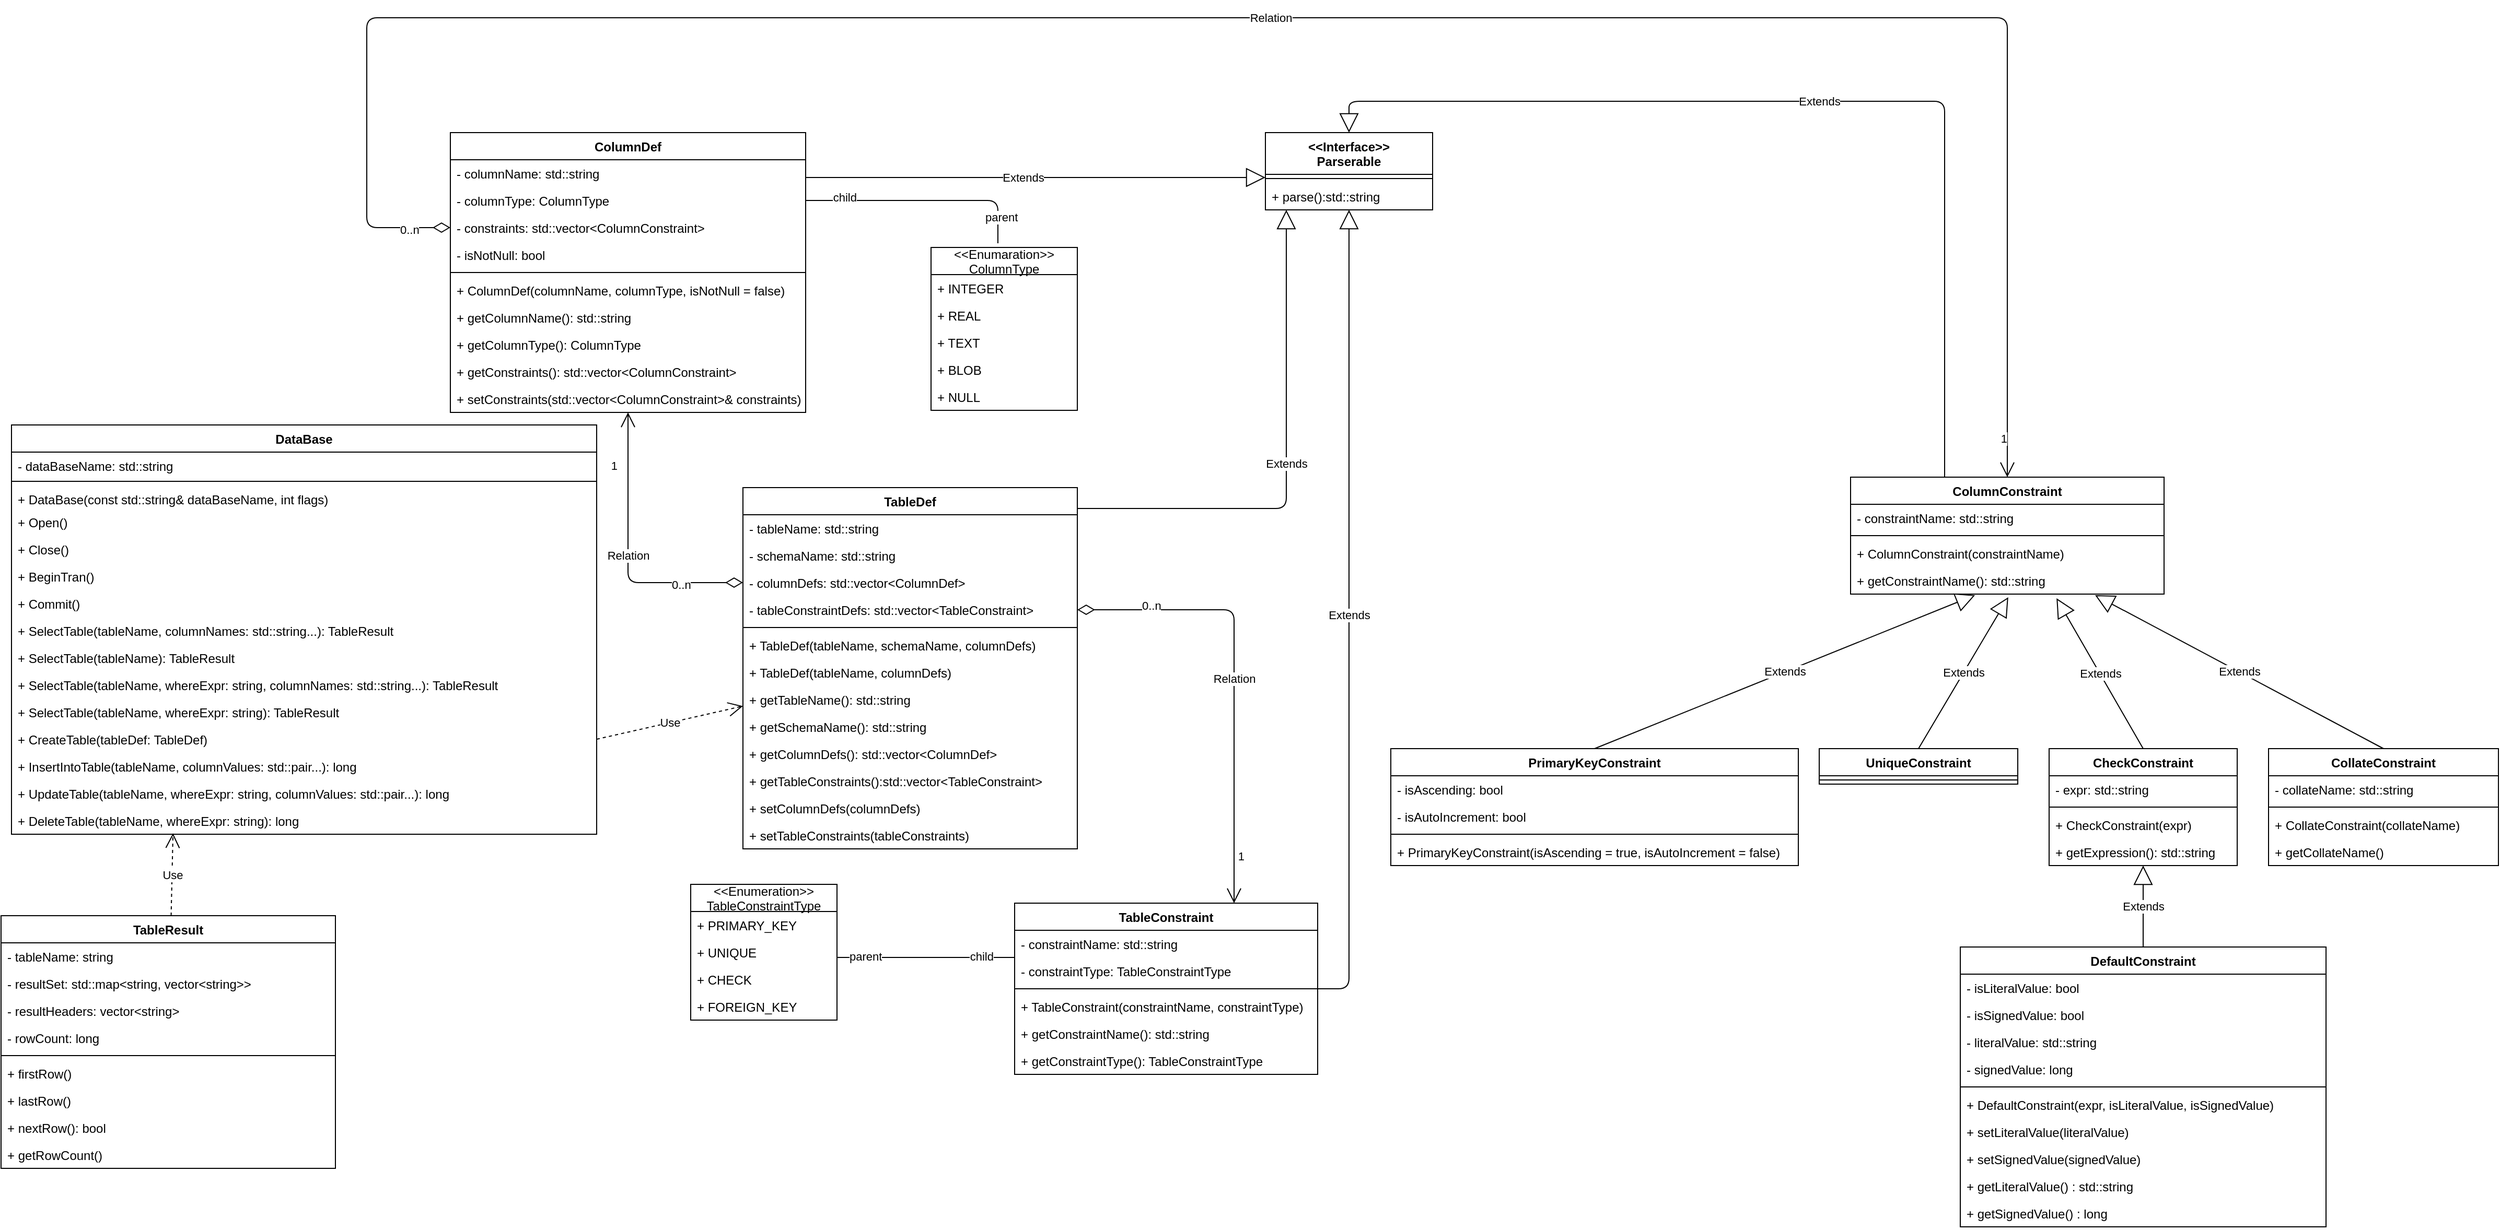 <mxfile version="14.6.6" type="device"><diagram id="dcwksEAKazmqYg_4bLDI" name="Page-1"><mxGraphModel dx="1434" dy="1906" grid="1" gridSize="10" guides="1" tooltips="1" connect="1" arrows="1" fold="1" page="1" pageScale="1" pageWidth="850" pageHeight="1100" math="0" shadow="0"><root><mxCell id="0"/><mxCell id="1" parent="0"/><mxCell id="7KWSSPF3rY0k1ajFipZ8-1" value="DataBase" style="swimlane;fontStyle=1;align=center;verticalAlign=top;childLayout=stackLayout;horizontal=1;startSize=26;horizontalStack=0;resizeParent=1;resizeParentMax=0;resizeLast=0;collapsible=1;marginBottom=0;" parent="1" vertex="1"><mxGeometry x="50" y="310" width="560" height="392" as="geometry"/></mxCell><mxCell id="7KWSSPF3rY0k1ajFipZ8-2" value="- dataBaseName: std::string" style="text;strokeColor=none;fillColor=none;align=left;verticalAlign=top;spacingLeft=4;spacingRight=4;overflow=hidden;rotatable=0;points=[[0,0.5],[1,0.5]];portConstraint=eastwest;" parent="7KWSSPF3rY0k1ajFipZ8-1" vertex="1"><mxGeometry y="26" width="560" height="24" as="geometry"/></mxCell><mxCell id="7KWSSPF3rY0k1ajFipZ8-3" value="" style="line;strokeWidth=1;fillColor=none;align=left;verticalAlign=middle;spacingTop=-1;spacingLeft=3;spacingRight=3;rotatable=0;labelPosition=right;points=[];portConstraint=eastwest;" parent="7KWSSPF3rY0k1ajFipZ8-1" vertex="1"><mxGeometry y="50" width="560" height="8" as="geometry"/></mxCell><mxCell id="7KWSSPF3rY0k1ajFipZ8-4" value="+ DataBase(const std::string&amp; dataBaseName, int flags)" style="text;strokeColor=none;fillColor=none;align=left;verticalAlign=top;spacingLeft=4;spacingRight=4;overflow=hidden;rotatable=0;points=[[0,0.5],[1,0.5]];portConstraint=eastwest;" parent="7KWSSPF3rY0k1ajFipZ8-1" vertex="1"><mxGeometry y="58" width="560" height="22" as="geometry"/></mxCell><mxCell id="7KWSSPF3rY0k1ajFipZ8-79" value="+ Open()" style="text;strokeColor=none;fillColor=none;align=left;verticalAlign=top;spacingLeft=4;spacingRight=4;overflow=hidden;rotatable=0;points=[[0,0.5],[1,0.5]];portConstraint=eastwest;" parent="7KWSSPF3rY0k1ajFipZ8-1" vertex="1"><mxGeometry y="80" width="560" height="26" as="geometry"/></mxCell><mxCell id="7KWSSPF3rY0k1ajFipZ8-80" value="+ Close()" style="text;strokeColor=none;fillColor=none;align=left;verticalAlign=top;spacingLeft=4;spacingRight=4;overflow=hidden;rotatable=0;points=[[0,0.5],[1,0.5]];portConstraint=eastwest;" parent="7KWSSPF3rY0k1ajFipZ8-1" vertex="1"><mxGeometry y="106" width="560" height="26" as="geometry"/></mxCell><mxCell id="7KWSSPF3rY0k1ajFipZ8-100" value="+ BeginTran()" style="text;strokeColor=none;fillColor=none;align=left;verticalAlign=top;spacingLeft=4;spacingRight=4;overflow=hidden;rotatable=0;points=[[0,0.5],[1,0.5]];portConstraint=eastwest;" parent="7KWSSPF3rY0k1ajFipZ8-1" vertex="1"><mxGeometry y="132" width="560" height="26" as="geometry"/></mxCell><mxCell id="7KWSSPF3rY0k1ajFipZ8-101" value="+ Commit()" style="text;strokeColor=none;fillColor=none;align=left;verticalAlign=top;spacingLeft=4;spacingRight=4;overflow=hidden;rotatable=0;points=[[0,0.5],[1,0.5]];portConstraint=eastwest;" parent="7KWSSPF3rY0k1ajFipZ8-1" vertex="1"><mxGeometry y="158" width="560" height="26" as="geometry"/></mxCell><mxCell id="7KWSSPF3rY0k1ajFipZ8-81" value="+ SelectTable(tableName, columnNames: std::string...): TableResult" style="text;strokeColor=none;fillColor=none;align=left;verticalAlign=top;spacingLeft=4;spacingRight=4;overflow=hidden;rotatable=0;points=[[0,0.5],[1,0.5]];portConstraint=eastwest;" parent="7KWSSPF3rY0k1ajFipZ8-1" vertex="1"><mxGeometry y="184" width="560" height="26" as="geometry"/></mxCell><mxCell id="7KWSSPF3rY0k1ajFipZ8-84" value="+ SelectTable(tableName): TableResult" style="text;strokeColor=none;fillColor=none;align=left;verticalAlign=top;spacingLeft=4;spacingRight=4;overflow=hidden;rotatable=0;points=[[0,0.5],[1,0.5]];portConstraint=eastwest;" parent="7KWSSPF3rY0k1ajFipZ8-1" vertex="1"><mxGeometry y="210" width="560" height="26" as="geometry"/></mxCell><mxCell id="7KWSSPF3rY0k1ajFipZ8-87" value="+ SelectTable(tableName, whereExpr: string, columnNames: std::string...): TableResult" style="text;strokeColor=none;fillColor=none;align=left;verticalAlign=top;spacingLeft=4;spacingRight=4;overflow=hidden;rotatable=0;points=[[0,0.5],[1,0.5]];portConstraint=eastwest;" parent="7KWSSPF3rY0k1ajFipZ8-1" vertex="1"><mxGeometry y="236" width="560" height="26" as="geometry"/></mxCell><mxCell id="7KWSSPF3rY0k1ajFipZ8-88" value="+ SelectTable(tableName, whereExpr: string): TableResult" style="text;strokeColor=none;fillColor=none;align=left;verticalAlign=top;spacingLeft=4;spacingRight=4;overflow=hidden;rotatable=0;points=[[0,0.5],[1,0.5]];portConstraint=eastwest;" parent="7KWSSPF3rY0k1ajFipZ8-1" vertex="1"><mxGeometry y="262" width="560" height="26" as="geometry"/></mxCell><mxCell id="7KWSSPF3rY0k1ajFipZ8-82" value="+ CreateTable(tableDef: TableDef)" style="text;strokeColor=none;fillColor=none;align=left;verticalAlign=top;spacingLeft=4;spacingRight=4;overflow=hidden;rotatable=0;points=[[0,0.5],[1,0.5]];portConstraint=eastwest;" parent="7KWSSPF3rY0k1ajFipZ8-1" vertex="1"><mxGeometry y="288" width="560" height="26" as="geometry"/></mxCell><mxCell id="7KWSSPF3rY0k1ajFipZ8-85" value="+ InsertIntoTable(tableName, columnValues: std::pair...): long" style="text;strokeColor=none;fillColor=none;align=left;verticalAlign=top;spacingLeft=4;spacingRight=4;overflow=hidden;rotatable=0;points=[[0,0.5],[1,0.5]];portConstraint=eastwest;" parent="7KWSSPF3rY0k1ajFipZ8-1" vertex="1"><mxGeometry y="314" width="560" height="26" as="geometry"/></mxCell><mxCell id="7KWSSPF3rY0k1ajFipZ8-86" value="+ UpdateTable(tableName, whereExpr: string, columnValues: std::pair...): long" style="text;strokeColor=none;fillColor=none;align=left;verticalAlign=top;spacingLeft=4;spacingRight=4;overflow=hidden;rotatable=0;points=[[0,0.5],[1,0.5]];portConstraint=eastwest;" parent="7KWSSPF3rY0k1ajFipZ8-1" vertex="1"><mxGeometry y="340" width="560" height="26" as="geometry"/></mxCell><mxCell id="7KWSSPF3rY0k1ajFipZ8-89" value="+ DeleteTable(tableName, whereExpr: string): long" style="text;strokeColor=none;fillColor=none;align=left;verticalAlign=top;spacingLeft=4;spacingRight=4;overflow=hidden;rotatable=0;points=[[0,0.5],[1,0.5]];portConstraint=eastwest;" parent="7KWSSPF3rY0k1ajFipZ8-1" vertex="1"><mxGeometry y="366" width="560" height="26" as="geometry"/></mxCell><mxCell id="7KWSSPF3rY0k1ajFipZ8-5" value="ColumnDef" style="swimlane;fontStyle=1;align=center;verticalAlign=top;childLayout=stackLayout;horizontal=1;startSize=26;horizontalStack=0;resizeParent=1;resizeParentMax=0;resizeLast=0;collapsible=1;marginBottom=0;" parent="1" vertex="1"><mxGeometry x="470" y="30" width="340" height="268" as="geometry"/></mxCell><mxCell id="7KWSSPF3rY0k1ajFipZ8-6" value="- columnName: std::string" style="text;strokeColor=none;fillColor=none;align=left;verticalAlign=top;spacingLeft=4;spacingRight=4;overflow=hidden;rotatable=0;points=[[0,0.5],[1,0.5]];portConstraint=eastwest;" parent="7KWSSPF3rY0k1ajFipZ8-5" vertex="1"><mxGeometry y="26" width="340" height="26" as="geometry"/></mxCell><mxCell id="7KWSSPF3rY0k1ajFipZ8-16" value="- columnType: ColumnType" style="text;strokeColor=none;fillColor=none;align=left;verticalAlign=top;spacingLeft=4;spacingRight=4;overflow=hidden;rotatable=0;points=[[0,0.5],[1,0.5]];portConstraint=eastwest;" parent="7KWSSPF3rY0k1ajFipZ8-5" vertex="1"><mxGeometry y="52" width="340" height="26" as="geometry"/></mxCell><mxCell id="7KWSSPF3rY0k1ajFipZ8-32" value="- constraints: std::vector&lt;ColumnConstraint&gt;" style="text;strokeColor=none;fillColor=none;align=left;verticalAlign=top;spacingLeft=4;spacingRight=4;overflow=hidden;rotatable=0;points=[[0,0.5],[1,0.5]];portConstraint=eastwest;" parent="7KWSSPF3rY0k1ajFipZ8-5" vertex="1"><mxGeometry y="78" width="340" height="26" as="geometry"/></mxCell><mxCell id="7KWSSPF3rY0k1ajFipZ8-116" value="- isNotNull: bool" style="text;strokeColor=none;fillColor=none;align=left;verticalAlign=top;spacingLeft=4;spacingRight=4;overflow=hidden;rotatable=0;points=[[0,0.5],[1,0.5]];portConstraint=eastwest;" parent="7KWSSPF3rY0k1ajFipZ8-5" vertex="1"><mxGeometry y="104" width="340" height="26" as="geometry"/></mxCell><mxCell id="7KWSSPF3rY0k1ajFipZ8-7" value="" style="line;strokeWidth=1;fillColor=none;align=left;verticalAlign=middle;spacingTop=-1;spacingLeft=3;spacingRight=3;rotatable=0;labelPosition=right;points=[];portConstraint=eastwest;" parent="7KWSSPF3rY0k1ajFipZ8-5" vertex="1"><mxGeometry y="130" width="340" height="8" as="geometry"/></mxCell><mxCell id="7KWSSPF3rY0k1ajFipZ8-25" value="+ ColumnDef(columnName, columnType, isNotNull = false)" style="text;strokeColor=none;fillColor=none;align=left;verticalAlign=top;spacingLeft=4;spacingRight=4;overflow=hidden;rotatable=0;points=[[0,0.5],[1,0.5]];portConstraint=eastwest;" parent="7KWSSPF3rY0k1ajFipZ8-5" vertex="1"><mxGeometry y="138" width="340" height="26" as="geometry"/></mxCell><mxCell id="7KWSSPF3rY0k1ajFipZ8-8" value="+ getColumnName(): std::string" style="text;strokeColor=none;fillColor=none;align=left;verticalAlign=top;spacingLeft=4;spacingRight=4;overflow=hidden;rotatable=0;points=[[0,0.5],[1,0.5]];portConstraint=eastwest;" parent="7KWSSPF3rY0k1ajFipZ8-5" vertex="1"><mxGeometry y="164" width="340" height="26" as="geometry"/></mxCell><mxCell id="7KWSSPF3rY0k1ajFipZ8-24" value="+ getColumnType(): ColumnType" style="text;strokeColor=none;fillColor=none;align=left;verticalAlign=top;spacingLeft=4;spacingRight=4;overflow=hidden;rotatable=0;points=[[0,0.5],[1,0.5]];portConstraint=eastwest;" parent="7KWSSPF3rY0k1ajFipZ8-5" vertex="1"><mxGeometry y="190" width="340" height="26" as="geometry"/></mxCell><mxCell id="7KWSSPF3rY0k1ajFipZ8-43" value="+ getConstraints(): std::vector&lt;ColumnConstraint&gt;" style="text;strokeColor=none;fillColor=none;align=left;verticalAlign=top;spacingLeft=4;spacingRight=4;overflow=hidden;rotatable=0;points=[[0,0.5],[1,0.5]];portConstraint=eastwest;" parent="7KWSSPF3rY0k1ajFipZ8-5" vertex="1"><mxGeometry y="216" width="340" height="26" as="geometry"/></mxCell><mxCell id="7KWSSPF3rY0k1ajFipZ8-45" value="+ setConstraints(std::vector&lt;ColumnConstraint&gt;&amp; constraints)" style="text;strokeColor=none;fillColor=none;align=left;verticalAlign=top;spacingLeft=4;spacingRight=4;overflow=hidden;rotatable=0;points=[[0,0.5],[1,0.5]];portConstraint=eastwest;" parent="7KWSSPF3rY0k1ajFipZ8-5" vertex="1"><mxGeometry y="242" width="340" height="26" as="geometry"/></mxCell><mxCell id="7KWSSPF3rY0k1ajFipZ8-9" value="&lt;&lt;Enumaration&gt;&gt;&#10;ColumnType" style="swimlane;fontStyle=0;childLayout=stackLayout;horizontal=1;startSize=26;fillColor=none;horizontalStack=0;resizeParent=1;resizeParentMax=0;resizeLast=0;collapsible=1;marginBottom=0;" parent="1" vertex="1"><mxGeometry x="930" y="140" width="140" height="156" as="geometry"/></mxCell><mxCell id="7KWSSPF3rY0k1ajFipZ8-10" value="+ INTEGER" style="text;strokeColor=none;fillColor=none;align=left;verticalAlign=top;spacingLeft=4;spacingRight=4;overflow=hidden;rotatable=0;points=[[0,0.5],[1,0.5]];portConstraint=eastwest;" parent="7KWSSPF3rY0k1ajFipZ8-9" vertex="1"><mxGeometry y="26" width="140" height="26" as="geometry"/></mxCell><mxCell id="7KWSSPF3rY0k1ajFipZ8-11" value="+ REAL" style="text;strokeColor=none;fillColor=none;align=left;verticalAlign=top;spacingLeft=4;spacingRight=4;overflow=hidden;rotatable=0;points=[[0,0.5],[1,0.5]];portConstraint=eastwest;" parent="7KWSSPF3rY0k1ajFipZ8-9" vertex="1"><mxGeometry y="52" width="140" height="26" as="geometry"/></mxCell><mxCell id="7KWSSPF3rY0k1ajFipZ8-12" value="+ TEXT" style="text;strokeColor=none;fillColor=none;align=left;verticalAlign=top;spacingLeft=4;spacingRight=4;overflow=hidden;rotatable=0;points=[[0,0.5],[1,0.5]];portConstraint=eastwest;" parent="7KWSSPF3rY0k1ajFipZ8-9" vertex="1"><mxGeometry y="78" width="140" height="26" as="geometry"/></mxCell><mxCell id="7KWSSPF3rY0k1ajFipZ8-14" value="+ BLOB" style="text;strokeColor=none;fillColor=none;align=left;verticalAlign=top;spacingLeft=4;spacingRight=4;overflow=hidden;rotatable=0;points=[[0,0.5],[1,0.5]];portConstraint=eastwest;" parent="7KWSSPF3rY0k1ajFipZ8-9" vertex="1"><mxGeometry y="104" width="140" height="26" as="geometry"/></mxCell><mxCell id="7KWSSPF3rY0k1ajFipZ8-15" value="+ NULL" style="text;strokeColor=none;fillColor=none;align=left;verticalAlign=top;spacingLeft=4;spacingRight=4;overflow=hidden;rotatable=0;points=[[0,0.5],[1,0.5]];portConstraint=eastwest;" parent="7KWSSPF3rY0k1ajFipZ8-9" vertex="1"><mxGeometry y="130" width="140" height="26" as="geometry"/></mxCell><mxCell id="7KWSSPF3rY0k1ajFipZ8-21" value="" style="endArrow=none;html=1;edgeStyle=orthogonalEdgeStyle;exitX=0.457;exitY=-0.026;exitDx=0;exitDy=0;exitPerimeter=0;startFill=1;endFill=1;" parent="1" source="7KWSSPF3rY0k1ajFipZ8-9" target="7KWSSPF3rY0k1ajFipZ8-16" edge="1"><mxGeometry relative="1" as="geometry"><mxPoint x="670" y="270" as="sourcePoint"/><mxPoint x="830" y="270" as="targetPoint"/></mxGeometry></mxCell><mxCell id="7KWSSPF3rY0k1ajFipZ8-22" value="parent" style="edgeLabel;resizable=0;html=1;align=left;verticalAlign=bottom;" parent="7KWSSPF3rY0k1ajFipZ8-21" connectable="0" vertex="1"><mxGeometry x="-1" relative="1" as="geometry"><mxPoint x="-14" y="-16" as="offset"/></mxGeometry></mxCell><mxCell id="7KWSSPF3rY0k1ajFipZ8-23" value="child" style="edgeLabel;resizable=0;html=1;align=right;verticalAlign=bottom;" parent="7KWSSPF3rY0k1ajFipZ8-21" connectable="0" vertex="1"><mxGeometry x="1" relative="1" as="geometry"><mxPoint x="50" y="5" as="offset"/></mxGeometry></mxCell><mxCell id="7KWSSPF3rY0k1ajFipZ8-27" value="ColumnConstraint" style="swimlane;fontStyle=1;align=center;verticalAlign=top;childLayout=stackLayout;horizontal=1;startSize=26;horizontalStack=0;resizeParent=1;resizeParentMax=0;resizeLast=0;collapsible=1;marginBottom=0;" parent="1" vertex="1"><mxGeometry x="1810" y="360" width="300" height="112" as="geometry"/></mxCell><mxCell id="7KWSSPF3rY0k1ajFipZ8-28" value="- constraintName: std::string" style="text;strokeColor=none;fillColor=none;align=left;verticalAlign=top;spacingLeft=4;spacingRight=4;overflow=hidden;rotatable=0;points=[[0,0.5],[1,0.5]];portConstraint=eastwest;" parent="7KWSSPF3rY0k1ajFipZ8-27" vertex="1"><mxGeometry y="26" width="300" height="26" as="geometry"/></mxCell><mxCell id="7KWSSPF3rY0k1ajFipZ8-29" value="" style="line;strokeWidth=1;fillColor=none;align=left;verticalAlign=middle;spacingTop=-1;spacingLeft=3;spacingRight=3;rotatable=0;labelPosition=right;points=[];portConstraint=eastwest;" parent="7KWSSPF3rY0k1ajFipZ8-27" vertex="1"><mxGeometry y="52" width="300" height="8" as="geometry"/></mxCell><mxCell id="7KWSSPF3rY0k1ajFipZ8-30" value="+ ColumnConstraint(constraintName)" style="text;strokeColor=none;fillColor=none;align=left;verticalAlign=top;spacingLeft=4;spacingRight=4;overflow=hidden;rotatable=0;points=[[0,0.5],[1,0.5]];portConstraint=eastwest;" parent="7KWSSPF3rY0k1ajFipZ8-27" vertex="1"><mxGeometry y="60" width="300" height="26" as="geometry"/></mxCell><mxCell id="7KWSSPF3rY0k1ajFipZ8-31" value="+ getConstraintName(): std::string" style="text;strokeColor=none;fillColor=none;align=left;verticalAlign=top;spacingLeft=4;spacingRight=4;overflow=hidden;rotatable=0;points=[[0,0.5],[1,0.5]];portConstraint=eastwest;" parent="7KWSSPF3rY0k1ajFipZ8-27" vertex="1"><mxGeometry y="86" width="300" height="26" as="geometry"/></mxCell><mxCell id="7KWSSPF3rY0k1ajFipZ8-36" value="Relation" style="endArrow=open;html=1;endSize=12;startArrow=diamondThin;startSize=14;startFill=0;edgeStyle=orthogonalEdgeStyle;" parent="1" source="7KWSSPF3rY0k1ajFipZ8-32" target="7KWSSPF3rY0k1ajFipZ8-27" edge="1"><mxGeometry relative="1" as="geometry"><mxPoint x="210" y="230" as="sourcePoint"/><mxPoint x="370" y="230" as="targetPoint"/><Array as="points"><mxPoint x="390" y="121"/><mxPoint x="390" y="-80"/><mxPoint x="1960" y="-80"/></Array></mxGeometry></mxCell><mxCell id="7KWSSPF3rY0k1ajFipZ8-37" value="0..n" style="edgeLabel;resizable=0;html=1;align=left;verticalAlign=top;" parent="7KWSSPF3rY0k1ajFipZ8-36" connectable="0" vertex="1"><mxGeometry x="-1" relative="1" as="geometry"><mxPoint x="-50" y="-11" as="offset"/></mxGeometry></mxCell><mxCell id="7KWSSPF3rY0k1ajFipZ8-38" value="1" style="edgeLabel;resizable=0;html=1;align=right;verticalAlign=top;" parent="7KWSSPF3rY0k1ajFipZ8-36" connectable="0" vertex="1"><mxGeometry x="1" relative="1" as="geometry"><mxPoint y="-50" as="offset"/></mxGeometry></mxCell><mxCell id="7KWSSPF3rY0k1ajFipZ8-39" value="TableDef" style="swimlane;fontStyle=1;align=center;verticalAlign=top;childLayout=stackLayout;horizontal=1;startSize=26;horizontalStack=0;resizeParent=1;resizeParentMax=0;resizeLast=0;collapsible=1;marginBottom=0;" parent="1" vertex="1"><mxGeometry x="750" y="370" width="320" height="346" as="geometry"/></mxCell><mxCell id="7KWSSPF3rY0k1ajFipZ8-40" value="- tableName: std::string" style="text;strokeColor=none;fillColor=none;align=left;verticalAlign=top;spacingLeft=4;spacingRight=4;overflow=hidden;rotatable=0;points=[[0,0.5],[1,0.5]];portConstraint=eastwest;" parent="7KWSSPF3rY0k1ajFipZ8-39" vertex="1"><mxGeometry y="26" width="320" height="26" as="geometry"/></mxCell><mxCell id="7KWSSPF3rY0k1ajFipZ8-46" value="- schemaName: std::string" style="text;strokeColor=none;fillColor=none;align=left;verticalAlign=top;spacingLeft=4;spacingRight=4;overflow=hidden;rotatable=0;points=[[0,0.5],[1,0.5]];portConstraint=eastwest;" parent="7KWSSPF3rY0k1ajFipZ8-39" vertex="1"><mxGeometry y="52" width="320" height="26" as="geometry"/></mxCell><mxCell id="7KWSSPF3rY0k1ajFipZ8-47" value="- columnDefs: std::vector&lt;ColumnDef&gt;" style="text;strokeColor=none;fillColor=none;align=left;verticalAlign=top;spacingLeft=4;spacingRight=4;overflow=hidden;rotatable=0;points=[[0,0.5],[1,0.5]];portConstraint=eastwest;" parent="7KWSSPF3rY0k1ajFipZ8-39" vertex="1"><mxGeometry y="78" width="320" height="26" as="geometry"/></mxCell><mxCell id="7KWSSPF3rY0k1ajFipZ8-66" value="- tableConstraintDefs: std::vector&lt;TableConstraint&gt;" style="text;strokeColor=none;fillColor=none;align=left;verticalAlign=top;spacingLeft=4;spacingRight=4;overflow=hidden;rotatable=0;points=[[0,0.5],[1,0.5]];portConstraint=eastwest;" parent="7KWSSPF3rY0k1ajFipZ8-39" vertex="1"><mxGeometry y="104" width="320" height="26" as="geometry"/></mxCell><mxCell id="7KWSSPF3rY0k1ajFipZ8-41" value="" style="line;strokeWidth=1;fillColor=none;align=left;verticalAlign=middle;spacingTop=-1;spacingLeft=3;spacingRight=3;rotatable=0;labelPosition=right;points=[];portConstraint=eastwest;" parent="7KWSSPF3rY0k1ajFipZ8-39" vertex="1"><mxGeometry y="130" width="320" height="8" as="geometry"/></mxCell><mxCell id="7KWSSPF3rY0k1ajFipZ8-42" value="+ TableDef(tableName, schemaName, columnDefs)" style="text;strokeColor=none;fillColor=none;align=left;verticalAlign=top;spacingLeft=4;spacingRight=4;overflow=hidden;rotatable=0;points=[[0,0.5],[1,0.5]];portConstraint=eastwest;" parent="7KWSSPF3rY0k1ajFipZ8-39" vertex="1"><mxGeometry y="138" width="320" height="26" as="geometry"/></mxCell><mxCell id="7KWSSPF3rY0k1ajFipZ8-51" value="+ TableDef(tableName, columnDefs)" style="text;strokeColor=none;fillColor=none;align=left;verticalAlign=top;spacingLeft=4;spacingRight=4;overflow=hidden;rotatable=0;points=[[0,0.5],[1,0.5]];portConstraint=eastwest;" parent="7KWSSPF3rY0k1ajFipZ8-39" vertex="1"><mxGeometry y="164" width="320" height="26" as="geometry"/></mxCell><mxCell id="7KWSSPF3rY0k1ajFipZ8-71" value="+ getTableName(): std::string" style="text;strokeColor=none;fillColor=none;align=left;verticalAlign=top;spacingLeft=4;spacingRight=4;overflow=hidden;rotatable=0;points=[[0,0.5],[1,0.5]];portConstraint=eastwest;" parent="7KWSSPF3rY0k1ajFipZ8-39" vertex="1"><mxGeometry y="190" width="320" height="26" as="geometry"/></mxCell><mxCell id="7KWSSPF3rY0k1ajFipZ8-72" value="+ getSchemaName(): std::string" style="text;strokeColor=none;fillColor=none;align=left;verticalAlign=top;spacingLeft=4;spacingRight=4;overflow=hidden;rotatable=0;points=[[0,0.5],[1,0.5]];portConstraint=eastwest;" parent="7KWSSPF3rY0k1ajFipZ8-39" vertex="1"><mxGeometry y="216" width="320" height="26" as="geometry"/></mxCell><mxCell id="7KWSSPF3rY0k1ajFipZ8-73" value="+ getColumnDefs(): std::vector&lt;ColumnDef&gt;" style="text;strokeColor=none;fillColor=none;align=left;verticalAlign=top;spacingLeft=4;spacingRight=4;overflow=hidden;rotatable=0;points=[[0,0.5],[1,0.5]];portConstraint=eastwest;" parent="7KWSSPF3rY0k1ajFipZ8-39" vertex="1"><mxGeometry y="242" width="320" height="26" as="geometry"/></mxCell><mxCell id="7KWSSPF3rY0k1ajFipZ8-74" value="+ getTableConstraints():std::vector&lt;TableConstraint&gt;" style="text;strokeColor=none;fillColor=none;align=left;verticalAlign=top;spacingLeft=4;spacingRight=4;overflow=hidden;rotatable=0;points=[[0,0.5],[1,0.5]];portConstraint=eastwest;" parent="7KWSSPF3rY0k1ajFipZ8-39" vertex="1"><mxGeometry y="268" width="320" height="26" as="geometry"/></mxCell><mxCell id="7KWSSPF3rY0k1ajFipZ8-75" value="+ setColumnDefs(columnDefs)" style="text;strokeColor=none;fillColor=none;align=left;verticalAlign=top;spacingLeft=4;spacingRight=4;overflow=hidden;rotatable=0;points=[[0,0.5],[1,0.5]];portConstraint=eastwest;" parent="7KWSSPF3rY0k1ajFipZ8-39" vertex="1"><mxGeometry y="294" width="320" height="26" as="geometry"/></mxCell><mxCell id="7KWSSPF3rY0k1ajFipZ8-76" value="+ setTableConstraints(tableConstraints)" style="text;strokeColor=none;fillColor=none;align=left;verticalAlign=top;spacingLeft=4;spacingRight=4;overflow=hidden;rotatable=0;points=[[0,0.5],[1,0.5]];portConstraint=eastwest;" parent="7KWSSPF3rY0k1ajFipZ8-39" vertex="1"><mxGeometry y="320" width="320" height="26" as="geometry"/></mxCell><mxCell id="7KWSSPF3rY0k1ajFipZ8-48" value="Relation" style="endArrow=open;html=1;endSize=12;startArrow=diamondThin;startSize=14;startFill=0;edgeStyle=orthogonalEdgeStyle;" parent="1" source="7KWSSPF3rY0k1ajFipZ8-47" target="7KWSSPF3rY0k1ajFipZ8-5" edge="1"><mxGeometry relative="1" as="geometry"><mxPoint x="430" y="330" as="sourcePoint"/><mxPoint x="590" y="330" as="targetPoint"/></mxGeometry></mxCell><mxCell id="7KWSSPF3rY0k1ajFipZ8-49" value="0..n" style="edgeLabel;resizable=0;html=1;align=left;verticalAlign=top;" parent="7KWSSPF3rY0k1ajFipZ8-48" connectable="0" vertex="1"><mxGeometry x="-1" relative="1" as="geometry"><mxPoint x="-70" y="-11" as="offset"/></mxGeometry></mxCell><mxCell id="7KWSSPF3rY0k1ajFipZ8-50" value="1" style="edgeLabel;resizable=0;html=1;align=right;verticalAlign=top;" parent="7KWSSPF3rY0k1ajFipZ8-48" connectable="0" vertex="1"><mxGeometry x="1" relative="1" as="geometry"><mxPoint x="-10" y="38" as="offset"/></mxGeometry></mxCell><mxCell id="7KWSSPF3rY0k1ajFipZ8-52" value="TableConstraint" style="swimlane;fontStyle=1;align=center;verticalAlign=top;childLayout=stackLayout;horizontal=1;startSize=26;horizontalStack=0;resizeParent=1;resizeParentMax=0;resizeLast=0;collapsible=1;marginBottom=0;" parent="1" vertex="1"><mxGeometry x="1010" y="768" width="290" height="164" as="geometry"/></mxCell><mxCell id="7KWSSPF3rY0k1ajFipZ8-53" value="- constraintName: std::string" style="text;strokeColor=none;fillColor=none;align=left;verticalAlign=top;spacingLeft=4;spacingRight=4;overflow=hidden;rotatable=0;points=[[0,0.5],[1,0.5]];portConstraint=eastwest;" parent="7KWSSPF3rY0k1ajFipZ8-52" vertex="1"><mxGeometry y="26" width="290" height="26" as="geometry"/></mxCell><mxCell id="7KWSSPF3rY0k1ajFipZ8-61" value="- constraintType: TableConstraintType" style="text;strokeColor=none;fillColor=none;align=left;verticalAlign=top;spacingLeft=4;spacingRight=4;overflow=hidden;rotatable=0;points=[[0,0.5],[1,0.5]];portConstraint=eastwest;" parent="7KWSSPF3rY0k1ajFipZ8-52" vertex="1"><mxGeometry y="52" width="290" height="26" as="geometry"/></mxCell><mxCell id="7KWSSPF3rY0k1ajFipZ8-54" value="" style="line;strokeWidth=1;fillColor=none;align=left;verticalAlign=middle;spacingTop=-1;spacingLeft=3;spacingRight=3;rotatable=0;labelPosition=right;points=[];portConstraint=eastwest;" parent="7KWSSPF3rY0k1ajFipZ8-52" vertex="1"><mxGeometry y="78" width="290" height="8" as="geometry"/></mxCell><mxCell id="7KWSSPF3rY0k1ajFipZ8-55" value="+ TableConstraint(constraintName, constraintType)" style="text;strokeColor=none;fillColor=none;align=left;verticalAlign=top;spacingLeft=4;spacingRight=4;overflow=hidden;rotatable=0;points=[[0,0.5],[1,0.5]];portConstraint=eastwest;" parent="7KWSSPF3rY0k1ajFipZ8-52" vertex="1"><mxGeometry y="86" width="290" height="26" as="geometry"/></mxCell><mxCell id="7KWSSPF3rY0k1ajFipZ8-65" value="+ getConstraintName(): std::string" style="text;strokeColor=none;fillColor=none;align=left;verticalAlign=top;spacingLeft=4;spacingRight=4;overflow=hidden;rotatable=0;points=[[0,0.5],[1,0.5]];portConstraint=eastwest;" parent="7KWSSPF3rY0k1ajFipZ8-52" vertex="1"><mxGeometry y="112" width="290" height="26" as="geometry"/></mxCell><mxCell id="7KWSSPF3rY0k1ajFipZ8-77" value="+ getConstraintType(): TableConstraintType" style="text;strokeColor=none;fillColor=none;align=left;verticalAlign=top;spacingLeft=4;spacingRight=4;overflow=hidden;rotatable=0;points=[[0,0.5],[1,0.5]];portConstraint=eastwest;" parent="7KWSSPF3rY0k1ajFipZ8-52" vertex="1"><mxGeometry y="138" width="290" height="26" as="geometry"/></mxCell><mxCell id="7KWSSPF3rY0k1ajFipZ8-56" value="&lt;&lt;Enumeration&gt;&gt;&#10;TableConstraintType" style="swimlane;fontStyle=0;childLayout=stackLayout;horizontal=1;startSize=26;fillColor=none;horizontalStack=0;resizeParent=1;resizeParentMax=0;resizeLast=0;collapsible=1;marginBottom=0;" parent="1" vertex="1"><mxGeometry x="700" y="750" width="140" height="130" as="geometry"/></mxCell><mxCell id="7KWSSPF3rY0k1ajFipZ8-57" value="+ PRIMARY_KEY" style="text;strokeColor=none;fillColor=none;align=left;verticalAlign=top;spacingLeft=4;spacingRight=4;overflow=hidden;rotatable=0;points=[[0,0.5],[1,0.5]];portConstraint=eastwest;" parent="7KWSSPF3rY0k1ajFipZ8-56" vertex="1"><mxGeometry y="26" width="140" height="26" as="geometry"/></mxCell><mxCell id="7KWSSPF3rY0k1ajFipZ8-58" value="+ UNIQUE" style="text;strokeColor=none;fillColor=none;align=left;verticalAlign=top;spacingLeft=4;spacingRight=4;overflow=hidden;rotatable=0;points=[[0,0.5],[1,0.5]];portConstraint=eastwest;" parent="7KWSSPF3rY0k1ajFipZ8-56" vertex="1"><mxGeometry y="52" width="140" height="26" as="geometry"/></mxCell><mxCell id="7KWSSPF3rY0k1ajFipZ8-59" value="+ CHECK" style="text;strokeColor=none;fillColor=none;align=left;verticalAlign=top;spacingLeft=4;spacingRight=4;overflow=hidden;rotatable=0;points=[[0,0.5],[1,0.5]];portConstraint=eastwest;" parent="7KWSSPF3rY0k1ajFipZ8-56" vertex="1"><mxGeometry y="78" width="140" height="26" as="geometry"/></mxCell><mxCell id="7KWSSPF3rY0k1ajFipZ8-60" value="+ FOREIGN_KEY" style="text;strokeColor=none;fillColor=none;align=left;verticalAlign=top;spacingLeft=4;spacingRight=4;overflow=hidden;rotatable=0;points=[[0,0.5],[1,0.5]];portConstraint=eastwest;" parent="7KWSSPF3rY0k1ajFipZ8-56" vertex="1"><mxGeometry y="104" width="140" height="26" as="geometry"/></mxCell><mxCell id="7KWSSPF3rY0k1ajFipZ8-62" value="" style="endArrow=none;html=1;edgeStyle=orthogonalEdgeStyle;" parent="1" source="7KWSSPF3rY0k1ajFipZ8-56" target="7KWSSPF3rY0k1ajFipZ8-61" edge="1"><mxGeometry relative="1" as="geometry"><mxPoint x="260" y="400" as="sourcePoint"/><mxPoint x="420" y="400" as="targetPoint"/><Array as="points"><mxPoint x="840" y="833"/><mxPoint x="840" y="833"/></Array></mxGeometry></mxCell><mxCell id="7KWSSPF3rY0k1ajFipZ8-63" value="parent" style="edgeLabel;resizable=0;html=1;align=left;verticalAlign=bottom;" parent="7KWSSPF3rY0k1ajFipZ8-62" connectable="0" vertex="1"><mxGeometry x="-1" relative="1" as="geometry"><mxPoint x="10" y="7" as="offset"/></mxGeometry></mxCell><mxCell id="7KWSSPF3rY0k1ajFipZ8-64" value="child" style="edgeLabel;resizable=0;html=1;align=right;verticalAlign=bottom;" parent="7KWSSPF3rY0k1ajFipZ8-62" connectable="0" vertex="1"><mxGeometry x="1" relative="1" as="geometry"><mxPoint x="-20" y="7" as="offset"/></mxGeometry></mxCell><mxCell id="7KWSSPF3rY0k1ajFipZ8-67" value="Relation" style="endArrow=open;html=1;endSize=12;startArrow=diamondThin;startSize=14;startFill=0;edgeStyle=orthogonalEdgeStyle;" parent="1" source="7KWSSPF3rY0k1ajFipZ8-66" target="7KWSSPF3rY0k1ajFipZ8-52" edge="1"><mxGeometry relative="1" as="geometry"><mxPoint x="1120" y="570" as="sourcePoint"/><mxPoint x="1280" y="570" as="targetPoint"/><Array as="points"><mxPoint x="1220" y="487"/></Array></mxGeometry></mxCell><mxCell id="7KWSSPF3rY0k1ajFipZ8-68" value="0..n" style="edgeLabel;resizable=0;html=1;align=left;verticalAlign=top;" parent="7KWSSPF3rY0k1ajFipZ8-67" connectable="0" vertex="1"><mxGeometry x="-1" relative="1" as="geometry"><mxPoint x="60" y="-17" as="offset"/></mxGeometry></mxCell><mxCell id="7KWSSPF3rY0k1ajFipZ8-69" value="1" style="edgeLabel;resizable=0;html=1;align=right;verticalAlign=top;" parent="7KWSSPF3rY0k1ajFipZ8-67" connectable="0" vertex="1"><mxGeometry x="1" relative="1" as="geometry"><mxPoint x="10" y="-58" as="offset"/></mxGeometry></mxCell><mxCell id="7KWSSPF3rY0k1ajFipZ8-90" value="Use" style="endArrow=open;endSize=12;dashed=1;html=1;exitX=1;exitY=0.5;exitDx=0;exitDy=0;" parent="1" source="7KWSSPF3rY0k1ajFipZ8-82" target="7KWSSPF3rY0k1ajFipZ8-39" edge="1"><mxGeometry width="160" relative="1" as="geometry"><mxPoint x="600" y="560" as="sourcePoint"/><mxPoint x="760" y="560" as="targetPoint"/></mxGeometry></mxCell><mxCell id="7KWSSPF3rY0k1ajFipZ8-92" value="&lt;&lt;Interface&gt;&gt;&#10;Parserable" style="swimlane;fontStyle=1;align=center;verticalAlign=top;childLayout=stackLayout;horizontal=1;startSize=40;horizontalStack=0;resizeParent=1;resizeParentMax=0;resizeLast=0;collapsible=1;marginBottom=0;" parent="1" vertex="1"><mxGeometry x="1250" y="30" width="160" height="74" as="geometry"/></mxCell><mxCell id="7KWSSPF3rY0k1ajFipZ8-94" value="" style="line;strokeWidth=1;fillColor=none;align=left;verticalAlign=middle;spacingTop=-1;spacingLeft=3;spacingRight=3;rotatable=0;labelPosition=right;points=[];portConstraint=eastwest;" parent="7KWSSPF3rY0k1ajFipZ8-92" vertex="1"><mxGeometry y="40" width="160" height="8" as="geometry"/></mxCell><mxCell id="7KWSSPF3rY0k1ajFipZ8-95" value="+ parse():std::string" style="text;strokeColor=none;fillColor=none;align=left;verticalAlign=top;spacingLeft=4;spacingRight=4;overflow=hidden;rotatable=0;points=[[0,0.5],[1,0.5]];portConstraint=eastwest;" parent="7KWSSPF3rY0k1ajFipZ8-92" vertex="1"><mxGeometry y="48" width="160" height="26" as="geometry"/></mxCell><mxCell id="7KWSSPF3rY0k1ajFipZ8-96" value="Extends" style="endArrow=block;endSize=16;endFill=0;html=1;edgeStyle=orthogonalEdgeStyle;" parent="1" source="7KWSSPF3rY0k1ajFipZ8-5" target="7KWSSPF3rY0k1ajFipZ8-92" edge="1"><mxGeometry x="-0.055" width="160" relative="1" as="geometry"><mxPoint x="1340" y="330" as="sourcePoint"/><mxPoint x="1500" y="330" as="targetPoint"/><Array as="points"><mxPoint x="850" y="73"/><mxPoint x="850" y="73"/></Array><mxPoint as="offset"/></mxGeometry></mxCell><mxCell id="7KWSSPF3rY0k1ajFipZ8-97" value="Extends" style="endArrow=block;endSize=16;endFill=0;html=1;edgeStyle=orthogonalEdgeStyle;" parent="1" source="7KWSSPF3rY0k1ajFipZ8-39" target="7KWSSPF3rY0k1ajFipZ8-92" edge="1"><mxGeometry width="160" relative="1" as="geometry"><mxPoint x="1200" y="350" as="sourcePoint"/><mxPoint x="1360" y="350" as="targetPoint"/><Array as="points"><mxPoint x="1270" y="390"/></Array></mxGeometry></mxCell><mxCell id="7KWSSPF3rY0k1ajFipZ8-98" value="Extends" style="endArrow=block;endSize=16;endFill=0;html=1;edgeStyle=orthogonalEdgeStyle;" parent="1" source="7KWSSPF3rY0k1ajFipZ8-52" target="7KWSSPF3rY0k1ajFipZ8-92" edge="1"><mxGeometry width="160" relative="1" as="geometry"><mxPoint x="1380" y="560" as="sourcePoint"/><mxPoint x="1540" y="560" as="targetPoint"/><Array as="points"><mxPoint x="1330" y="850"/></Array></mxGeometry></mxCell><mxCell id="7KWSSPF3rY0k1ajFipZ8-99" value="Extends" style="endArrow=block;endSize=16;endFill=0;html=1;edgeStyle=orthogonalEdgeStyle;" parent="1" source="7KWSSPF3rY0k1ajFipZ8-27" target="7KWSSPF3rY0k1ajFipZ8-92" edge="1"><mxGeometry width="160" relative="1" as="geometry"><mxPoint x="330" y="10" as="sourcePoint"/><mxPoint x="490" y="10" as="targetPoint"/><Array as="points"><mxPoint x="1900"/><mxPoint x="1330"/></Array></mxGeometry></mxCell><mxCell id="7KWSSPF3rY0k1ajFipZ8-107" value="PrimaryKeyConstraint" style="swimlane;fontStyle=1;align=center;verticalAlign=top;childLayout=stackLayout;horizontal=1;startSize=26;horizontalStack=0;resizeParent=1;resizeParentMax=0;resizeLast=0;collapsible=1;marginBottom=0;" parent="1" vertex="1"><mxGeometry x="1370" y="620" width="390" height="112" as="geometry"/></mxCell><mxCell id="7KWSSPF3rY0k1ajFipZ8-108" value="- isAscending: bool" style="text;strokeColor=none;fillColor=none;align=left;verticalAlign=top;spacingLeft=4;spacingRight=4;overflow=hidden;rotatable=0;points=[[0,0.5],[1,0.5]];portConstraint=eastwest;" parent="7KWSSPF3rY0k1ajFipZ8-107" vertex="1"><mxGeometry y="26" width="390" height="26" as="geometry"/></mxCell><mxCell id="7KWSSPF3rY0k1ajFipZ8-111" value="- isAutoIncrement: bool" style="text;strokeColor=none;fillColor=none;align=left;verticalAlign=top;spacingLeft=4;spacingRight=4;overflow=hidden;rotatable=0;points=[[0,0.5],[1,0.5]];portConstraint=eastwest;" parent="7KWSSPF3rY0k1ajFipZ8-107" vertex="1"><mxGeometry y="52" width="390" height="26" as="geometry"/></mxCell><mxCell id="7KWSSPF3rY0k1ajFipZ8-109" value="" style="line;strokeWidth=1;fillColor=none;align=left;verticalAlign=middle;spacingTop=-1;spacingLeft=3;spacingRight=3;rotatable=0;labelPosition=right;points=[];portConstraint=eastwest;" parent="7KWSSPF3rY0k1ajFipZ8-107" vertex="1"><mxGeometry y="78" width="390" height="8" as="geometry"/></mxCell><mxCell id="7KWSSPF3rY0k1ajFipZ8-110" value="+ PrimaryKeyConstraint(isAscending = true, isAutoIncrement = false)" style="text;strokeColor=none;fillColor=none;align=left;verticalAlign=top;spacingLeft=4;spacingRight=4;overflow=hidden;rotatable=0;points=[[0,0.5],[1,0.5]];portConstraint=eastwest;" parent="7KWSSPF3rY0k1ajFipZ8-107" vertex="1"><mxGeometry y="86" width="390" height="26" as="geometry"/></mxCell><mxCell id="7KWSSPF3rY0k1ajFipZ8-112" value="UniqueConstraint" style="swimlane;fontStyle=1;align=center;verticalAlign=top;childLayout=stackLayout;horizontal=1;startSize=26;horizontalStack=0;resizeParent=1;resizeParentMax=0;resizeLast=0;collapsible=1;marginBottom=0;" parent="1" vertex="1"><mxGeometry x="1780" y="620" width="190" height="34" as="geometry"/></mxCell><mxCell id="7KWSSPF3rY0k1ajFipZ8-114" value="" style="line;strokeWidth=1;fillColor=none;align=left;verticalAlign=middle;spacingTop=-1;spacingLeft=3;spacingRight=3;rotatable=0;labelPosition=right;points=[];portConstraint=eastwest;" parent="7KWSSPF3rY0k1ajFipZ8-112" vertex="1"><mxGeometry y="26" width="190" height="8" as="geometry"/></mxCell><mxCell id="7KWSSPF3rY0k1ajFipZ8-117" value="CheckConstraint" style="swimlane;fontStyle=1;align=center;verticalAlign=top;childLayout=stackLayout;horizontal=1;startSize=26;horizontalStack=0;resizeParent=1;resizeParentMax=0;resizeLast=0;collapsible=1;marginBottom=0;" parent="1" vertex="1"><mxGeometry x="2000" y="620" width="180" height="112" as="geometry"/></mxCell><mxCell id="7KWSSPF3rY0k1ajFipZ8-118" value="- expr: std::string" style="text;strokeColor=none;fillColor=none;align=left;verticalAlign=top;spacingLeft=4;spacingRight=4;overflow=hidden;rotatable=0;points=[[0,0.5],[1,0.5]];portConstraint=eastwest;" parent="7KWSSPF3rY0k1ajFipZ8-117" vertex="1"><mxGeometry y="26" width="180" height="26" as="geometry"/></mxCell><mxCell id="7KWSSPF3rY0k1ajFipZ8-119" value="" style="line;strokeWidth=1;fillColor=none;align=left;verticalAlign=middle;spacingTop=-1;spacingLeft=3;spacingRight=3;rotatable=0;labelPosition=right;points=[];portConstraint=eastwest;" parent="7KWSSPF3rY0k1ajFipZ8-117" vertex="1"><mxGeometry y="52" width="180" height="8" as="geometry"/></mxCell><mxCell id="l0Z27ygeVP4gjYv00RJ_-9" value="+ CheckConstraint(expr)" style="text;strokeColor=none;fillColor=none;align=left;verticalAlign=top;spacingLeft=4;spacingRight=4;overflow=hidden;rotatable=0;points=[[0,0.5],[1,0.5]];portConstraint=eastwest;" vertex="1" parent="7KWSSPF3rY0k1ajFipZ8-117"><mxGeometry y="60" width="180" height="26" as="geometry"/></mxCell><mxCell id="7KWSSPF3rY0k1ajFipZ8-120" value="+ getExpression(): std::string" style="text;strokeColor=none;fillColor=none;align=left;verticalAlign=top;spacingLeft=4;spacingRight=4;overflow=hidden;rotatable=0;points=[[0,0.5],[1,0.5]];portConstraint=eastwest;" parent="7KWSSPF3rY0k1ajFipZ8-117" vertex="1"><mxGeometry y="86" width="180" height="26" as="geometry"/></mxCell><mxCell id="l0Z27ygeVP4gjYv00RJ_-2" value="" style="endArrow=block;dashed=1;endFill=0;endSize=12;html=1;exitX=0.5;exitY=0;exitDx=0;exitDy=0;strokeColor=none;rounded=0;" edge="1" parent="1" target="7KWSSPF3rY0k1ajFipZ8-120"><mxGeometry width="160" relative="1" as="geometry"><mxPoint x="2090" y="768" as="sourcePoint"/><mxPoint x="2080" y="890" as="targetPoint"/></mxGeometry></mxCell><mxCell id="l0Z27ygeVP4gjYv00RJ_-4" value="DefaultConstraint" style="swimlane;fontStyle=1;align=center;verticalAlign=top;childLayout=stackLayout;horizontal=1;startSize=26;horizontalStack=0;resizeParent=1;resizeParentMax=0;resizeLast=0;collapsible=1;marginBottom=0;" vertex="1" parent="1"><mxGeometry x="1915" y="810" width="350" height="268" as="geometry"/></mxCell><mxCell id="l0Z27ygeVP4gjYv00RJ_-5" value="- isLiteralValue: bool" style="text;strokeColor=none;fillColor=none;align=left;verticalAlign=top;spacingLeft=4;spacingRight=4;overflow=hidden;rotatable=0;points=[[0,0.5],[1,0.5]];portConstraint=eastwest;" vertex="1" parent="l0Z27ygeVP4gjYv00RJ_-4"><mxGeometry y="26" width="350" height="26" as="geometry"/></mxCell><mxCell id="l0Z27ygeVP4gjYv00RJ_-8" value="- isSignedValue: bool" style="text;strokeColor=none;fillColor=none;align=left;verticalAlign=top;spacingLeft=4;spacingRight=4;overflow=hidden;rotatable=0;points=[[0,0.5],[1,0.5]];portConstraint=eastwest;" vertex="1" parent="l0Z27ygeVP4gjYv00RJ_-4"><mxGeometry y="52" width="350" height="26" as="geometry"/></mxCell><mxCell id="l0Z27ygeVP4gjYv00RJ_-10" value="- literalValue: std::string" style="text;strokeColor=none;fillColor=none;align=left;verticalAlign=top;spacingLeft=4;spacingRight=4;overflow=hidden;rotatable=0;points=[[0,0.5],[1,0.5]];portConstraint=eastwest;" vertex="1" parent="l0Z27ygeVP4gjYv00RJ_-4"><mxGeometry y="78" width="350" height="26" as="geometry"/></mxCell><mxCell id="l0Z27ygeVP4gjYv00RJ_-11" value="- signedValue: long" style="text;strokeColor=none;fillColor=none;align=left;verticalAlign=top;spacingLeft=4;spacingRight=4;overflow=hidden;rotatable=0;points=[[0,0.5],[1,0.5]];portConstraint=eastwest;" vertex="1" parent="l0Z27ygeVP4gjYv00RJ_-4"><mxGeometry y="104" width="350" height="26" as="geometry"/></mxCell><mxCell id="l0Z27ygeVP4gjYv00RJ_-6" value="" style="line;strokeWidth=1;fillColor=none;align=left;verticalAlign=middle;spacingTop=-1;spacingLeft=3;spacingRight=3;rotatable=0;labelPosition=right;points=[];portConstraint=eastwest;" vertex="1" parent="l0Z27ygeVP4gjYv00RJ_-4"><mxGeometry y="130" width="350" height="8" as="geometry"/></mxCell><mxCell id="l0Z27ygeVP4gjYv00RJ_-7" value="+ DefaultConstraint(expr, isLiteralValue, isSignedValue)" style="text;strokeColor=none;fillColor=none;align=left;verticalAlign=top;spacingLeft=4;spacingRight=4;overflow=hidden;rotatable=0;points=[[0,0.5],[1,0.5]];portConstraint=eastwest;" vertex="1" parent="l0Z27ygeVP4gjYv00RJ_-4"><mxGeometry y="138" width="350" height="26" as="geometry"/></mxCell><mxCell id="l0Z27ygeVP4gjYv00RJ_-12" value="+ setLiteralValue(literalValue)" style="text;strokeColor=none;fillColor=none;align=left;verticalAlign=top;spacingLeft=4;spacingRight=4;overflow=hidden;rotatable=0;points=[[0,0.5],[1,0.5]];portConstraint=eastwest;" vertex="1" parent="l0Z27ygeVP4gjYv00RJ_-4"><mxGeometry y="164" width="350" height="26" as="geometry"/></mxCell><mxCell id="l0Z27ygeVP4gjYv00RJ_-13" value="+ setSignedValue(signedValue)" style="text;strokeColor=none;fillColor=none;align=left;verticalAlign=top;spacingLeft=4;spacingRight=4;overflow=hidden;rotatable=0;points=[[0,0.5],[1,0.5]];portConstraint=eastwest;" vertex="1" parent="l0Z27ygeVP4gjYv00RJ_-4"><mxGeometry y="190" width="350" height="26" as="geometry"/></mxCell><mxCell id="l0Z27ygeVP4gjYv00RJ_-14" value="+ getLiteralValue() : std::string" style="text;strokeColor=none;fillColor=none;align=left;verticalAlign=top;spacingLeft=4;spacingRight=4;overflow=hidden;rotatable=0;points=[[0,0.5],[1,0.5]];portConstraint=eastwest;" vertex="1" parent="l0Z27ygeVP4gjYv00RJ_-4"><mxGeometry y="216" width="350" height="26" as="geometry"/></mxCell><mxCell id="l0Z27ygeVP4gjYv00RJ_-15" value="+ getSignedValue() : long" style="text;strokeColor=none;fillColor=none;align=left;verticalAlign=top;spacingLeft=4;spacingRight=4;overflow=hidden;rotatable=0;points=[[0,0.5],[1,0.5]];portConstraint=eastwest;" vertex="1" parent="l0Z27ygeVP4gjYv00RJ_-4"><mxGeometry y="242" width="350" height="26" as="geometry"/></mxCell><mxCell id="l0Z27ygeVP4gjYv00RJ_-16" value="CollateConstraint" style="swimlane;fontStyle=1;align=center;verticalAlign=top;childLayout=stackLayout;horizontal=1;startSize=26;horizontalStack=0;resizeParent=1;resizeParentMax=0;resizeLast=0;collapsible=1;marginBottom=0;" vertex="1" parent="1"><mxGeometry x="2210" y="620" width="220" height="112" as="geometry"/></mxCell><mxCell id="l0Z27ygeVP4gjYv00RJ_-17" value="- collateName: std::string" style="text;strokeColor=none;fillColor=none;align=left;verticalAlign=top;spacingLeft=4;spacingRight=4;overflow=hidden;rotatable=0;points=[[0,0.5],[1,0.5]];portConstraint=eastwest;" vertex="1" parent="l0Z27ygeVP4gjYv00RJ_-16"><mxGeometry y="26" width="220" height="26" as="geometry"/></mxCell><mxCell id="l0Z27ygeVP4gjYv00RJ_-18" value="" style="line;strokeWidth=1;fillColor=none;align=left;verticalAlign=middle;spacingTop=-1;spacingLeft=3;spacingRight=3;rotatable=0;labelPosition=right;points=[];portConstraint=eastwest;" vertex="1" parent="l0Z27ygeVP4gjYv00RJ_-16"><mxGeometry y="52" width="220" height="8" as="geometry"/></mxCell><mxCell id="l0Z27ygeVP4gjYv00RJ_-19" value="+ CollateConstraint(collateName)" style="text;strokeColor=none;fillColor=none;align=left;verticalAlign=top;spacingLeft=4;spacingRight=4;overflow=hidden;rotatable=0;points=[[0,0.5],[1,0.5]];portConstraint=eastwest;" vertex="1" parent="l0Z27ygeVP4gjYv00RJ_-16"><mxGeometry y="60" width="220" height="26" as="geometry"/></mxCell><mxCell id="l0Z27ygeVP4gjYv00RJ_-20" value="+ getCollateName()" style="text;strokeColor=none;fillColor=none;align=left;verticalAlign=top;spacingLeft=4;spacingRight=4;overflow=hidden;rotatable=0;points=[[0,0.5],[1,0.5]];portConstraint=eastwest;" vertex="1" parent="l0Z27ygeVP4gjYv00RJ_-16"><mxGeometry y="86" width="220" height="26" as="geometry"/></mxCell><mxCell id="l0Z27ygeVP4gjYv00RJ_-28" value="Extends" style="endArrow=block;endSize=16;endFill=0;html=1;exitX=0.5;exitY=0;exitDx=0;exitDy=0;" edge="1" parent="1" source="l0Z27ygeVP4gjYv00RJ_-4" target="7KWSSPF3rY0k1ajFipZ8-120"><mxGeometry width="160" relative="1" as="geometry"><mxPoint x="1970" y="780" as="sourcePoint"/><mxPoint x="2130" y="780" as="targetPoint"/></mxGeometry></mxCell><mxCell id="l0Z27ygeVP4gjYv00RJ_-29" value="Extends" style="endArrow=block;endSize=16;endFill=0;html=1;exitX=0.5;exitY=0;exitDx=0;exitDy=0;entryX=0.397;entryY=1.038;entryDx=0;entryDy=0;entryPerimeter=0;" edge="1" parent="1" source="7KWSSPF3rY0k1ajFipZ8-107" target="7KWSSPF3rY0k1ajFipZ8-31"><mxGeometry width="160" relative="1" as="geometry"><mxPoint x="1640" y="570" as="sourcePoint"/><mxPoint x="1800" y="570" as="targetPoint"/></mxGeometry></mxCell><mxCell id="l0Z27ygeVP4gjYv00RJ_-30" value="Extends" style="endArrow=block;endSize=16;endFill=0;html=1;exitX=0.5;exitY=0;exitDx=0;exitDy=0;entryX=0.503;entryY=1.115;entryDx=0;entryDy=0;entryPerimeter=0;" edge="1" parent="1" source="7KWSSPF3rY0k1ajFipZ8-112" target="7KWSSPF3rY0k1ajFipZ8-31"><mxGeometry width="160" relative="1" as="geometry"><mxPoint x="1910" y="570" as="sourcePoint"/><mxPoint x="2070" y="570" as="targetPoint"/></mxGeometry></mxCell><mxCell id="l0Z27ygeVP4gjYv00RJ_-31" value="Extends" style="endArrow=block;endSize=16;endFill=0;html=1;exitX=0.5;exitY=0;exitDx=0;exitDy=0;entryX=0.657;entryY=1.154;entryDx=0;entryDy=0;entryPerimeter=0;" edge="1" parent="1" source="7KWSSPF3rY0k1ajFipZ8-117" target="7KWSSPF3rY0k1ajFipZ8-31"><mxGeometry width="160" relative="1" as="geometry"><mxPoint x="2090" y="570" as="sourcePoint"/><mxPoint x="2250" y="570" as="targetPoint"/></mxGeometry></mxCell><mxCell id="l0Z27ygeVP4gjYv00RJ_-32" value="Extends" style="endArrow=block;endSize=16;endFill=0;html=1;exitX=0.5;exitY=0;exitDx=0;exitDy=0;entryX=0.78;entryY=1.038;entryDx=0;entryDy=0;entryPerimeter=0;" edge="1" parent="1" source="l0Z27ygeVP4gjYv00RJ_-16" target="7KWSSPF3rY0k1ajFipZ8-31"><mxGeometry width="160" relative="1" as="geometry"><mxPoint x="2260" y="570" as="sourcePoint"/><mxPoint x="2420" y="570" as="targetPoint"/></mxGeometry></mxCell><mxCell id="l0Z27ygeVP4gjYv00RJ_-33" value="TableResult" style="swimlane;fontStyle=1;align=center;verticalAlign=top;childLayout=stackLayout;horizontal=1;startSize=26;horizontalStack=0;resizeParent=1;resizeParentMax=0;resizeLast=0;collapsible=1;marginBottom=0;" vertex="1" parent="1"><mxGeometry x="40" y="780" width="320" height="242" as="geometry"/></mxCell><mxCell id="l0Z27ygeVP4gjYv00RJ_-34" value="- tableName: string" style="text;strokeColor=none;fillColor=none;align=left;verticalAlign=top;spacingLeft=4;spacingRight=4;overflow=hidden;rotatable=0;points=[[0,0.5],[1,0.5]];portConstraint=eastwest;" vertex="1" parent="l0Z27ygeVP4gjYv00RJ_-33"><mxGeometry y="26" width="320" height="26" as="geometry"/></mxCell><mxCell id="l0Z27ygeVP4gjYv00RJ_-37" value="- resultSet: std::map&lt;string, vector&lt;string&gt;&gt;" style="text;strokeColor=none;fillColor=none;align=left;verticalAlign=top;spacingLeft=4;spacingRight=4;overflow=hidden;rotatable=0;points=[[0,0.5],[1,0.5]];portConstraint=eastwest;" vertex="1" parent="l0Z27ygeVP4gjYv00RJ_-33"><mxGeometry y="52" width="320" height="26" as="geometry"/></mxCell><mxCell id="l0Z27ygeVP4gjYv00RJ_-42" value="- resultHeaders: vector&lt;string&gt;" style="text;strokeColor=none;fillColor=none;align=left;verticalAlign=top;spacingLeft=4;spacingRight=4;overflow=hidden;rotatable=0;points=[[0,0.5],[1,0.5]];portConstraint=eastwest;" vertex="1" parent="l0Z27ygeVP4gjYv00RJ_-33"><mxGeometry y="78" width="320" height="26" as="geometry"/></mxCell><mxCell id="l0Z27ygeVP4gjYv00RJ_-40" value="- rowCount: long" style="text;strokeColor=none;fillColor=none;align=left;verticalAlign=top;spacingLeft=4;spacingRight=4;overflow=hidden;rotatable=0;points=[[0,0.5],[1,0.5]];portConstraint=eastwest;" vertex="1" parent="l0Z27ygeVP4gjYv00RJ_-33"><mxGeometry y="104" width="320" height="26" as="geometry"/></mxCell><mxCell id="l0Z27ygeVP4gjYv00RJ_-35" value="" style="line;strokeWidth=1;fillColor=none;align=left;verticalAlign=middle;spacingTop=-1;spacingLeft=3;spacingRight=3;rotatable=0;labelPosition=right;points=[];portConstraint=eastwest;" vertex="1" parent="l0Z27ygeVP4gjYv00RJ_-33"><mxGeometry y="130" width="320" height="8" as="geometry"/></mxCell><mxCell id="l0Z27ygeVP4gjYv00RJ_-36" value="+ firstRow()" style="text;strokeColor=none;fillColor=none;align=left;verticalAlign=top;spacingLeft=4;spacingRight=4;overflow=hidden;rotatable=0;points=[[0,0.5],[1,0.5]];portConstraint=eastwest;" vertex="1" parent="l0Z27ygeVP4gjYv00RJ_-33"><mxGeometry y="138" width="320" height="26" as="geometry"/></mxCell><mxCell id="l0Z27ygeVP4gjYv00RJ_-38" value="+ lastRow()" style="text;strokeColor=none;fillColor=none;align=left;verticalAlign=top;spacingLeft=4;spacingRight=4;overflow=hidden;rotatable=0;points=[[0,0.5],[1,0.5]];portConstraint=eastwest;" vertex="1" parent="l0Z27ygeVP4gjYv00RJ_-33"><mxGeometry y="164" width="320" height="26" as="geometry"/></mxCell><mxCell id="l0Z27ygeVP4gjYv00RJ_-39" value="+ nextRow(): bool" style="text;strokeColor=none;fillColor=none;align=left;verticalAlign=top;spacingLeft=4;spacingRight=4;overflow=hidden;rotatable=0;points=[[0,0.5],[1,0.5]];portConstraint=eastwest;" vertex="1" parent="l0Z27ygeVP4gjYv00RJ_-33"><mxGeometry y="190" width="320" height="26" as="geometry"/></mxCell><mxCell id="l0Z27ygeVP4gjYv00RJ_-41" value="+ getRowCount()" style="text;strokeColor=none;fillColor=none;align=left;verticalAlign=top;spacingLeft=4;spacingRight=4;overflow=hidden;rotatable=0;points=[[0,0.5],[1,0.5]];portConstraint=eastwest;" vertex="1" parent="l0Z27ygeVP4gjYv00RJ_-33"><mxGeometry y="216" width="320" height="26" as="geometry"/></mxCell><mxCell id="l0Z27ygeVP4gjYv00RJ_-43" value="Use" style="endArrow=open;endSize=12;dashed=1;html=1;entryX=0.276;entryY=0.962;entryDx=0;entryDy=0;entryPerimeter=0;" edge="1" parent="1" source="l0Z27ygeVP4gjYv00RJ_-33" target="7KWSSPF3rY0k1ajFipZ8-89"><mxGeometry width="160" relative="1" as="geometry"><mxPoint x="110" y="770" as="sourcePoint"/><mxPoint x="270" y="770" as="targetPoint"/></mxGeometry></mxCell></root></mxGraphModel></diagram></mxfile>